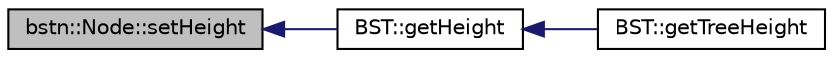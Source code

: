 digraph "bstn::Node::setHeight"
{
  edge [fontname="Helvetica",fontsize="10",labelfontname="Helvetica",labelfontsize="10"];
  node [fontname="Helvetica",fontsize="10",shape=record];
  rankdir="LR";
  Node1 [label="bstn::Node::setHeight",height=0.2,width=0.4,color="black", fillcolor="grey75", style="filled", fontcolor="black"];
  Node1 -> Node2 [dir="back",color="midnightblue",fontsize="10",style="solid"];
  Node2 [label="BST::getHeight",height=0.2,width=0.4,color="black", fillcolor="white", style="filled",URL="$class_b_s_t.html#abf7d02a3a336eed33eae7269eaf03c59"];
  Node2 -> Node3 [dir="back",color="midnightblue",fontsize="10",style="solid"];
  Node3 [label="BST::getTreeHeight",height=0.2,width=0.4,color="black", fillcolor="white", style="filled",URL="$class_b_s_t.html#a2c5db864f3d66b9c682d41c7e2dddff6"];
}

